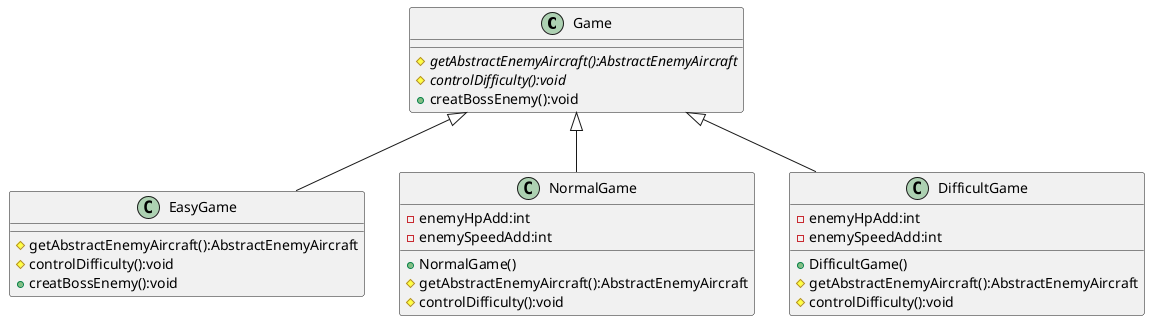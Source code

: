 @startuml
'https://plantuml.com/sequence-diagram

class Game {
    # {abstract} getAbstractEnemyAircraft():AbstractEnemyAircraft
    # {abstract} controlDifficulty():void
    + creatBossEnemy():void
}


class EasyGame {
    # getAbstractEnemyAircraft():AbstractEnemyAircraft
    # controlDifficulty():void
    + creatBossEnemy():void
}

class NormalGame {
    - enemyHpAdd:int
    - enemySpeedAdd:int
    + NormalGame()
    # getAbstractEnemyAircraft():AbstractEnemyAircraft
    # controlDifficulty():void
}

class DifficultGame {
    - enemyHpAdd:int
    - enemySpeedAdd:int
    + DifficultGame()
    # getAbstractEnemyAircraft():AbstractEnemyAircraft
    # controlDifficulty():void
}

Game <|-- EasyGame
Game <|-- NormalGame
Game <|-- DifficultGame


@enduml